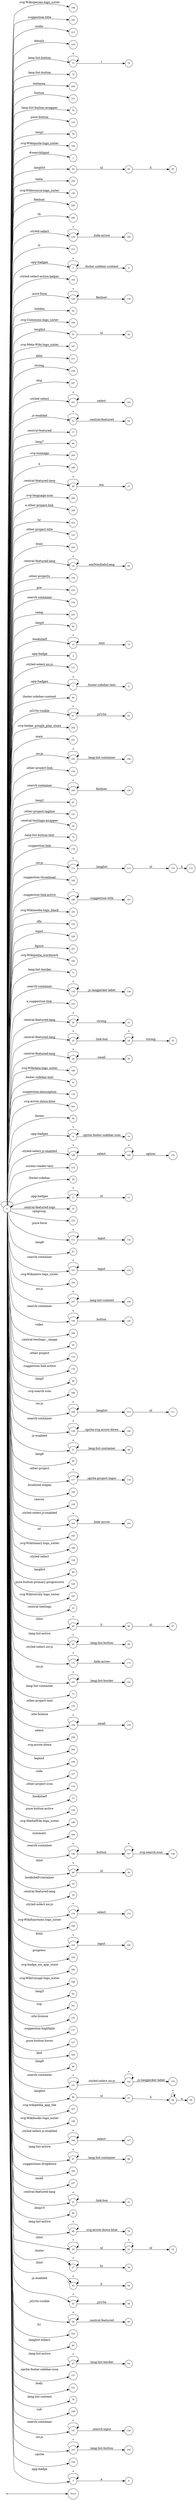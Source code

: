 digraph NFA {
  rankdir=LR;
  node [shape=circle, fontsize=10];
  __start [shape=point, label=""];
  __start -> None;
  51 [label="51"];
  196 [label="196"];
  183 [label="183"];
  212 [label="212"];
  218 [label="218"];
  73 [label="73"];
  72 [label="72"];
  244 [label="244"];
  215 [label="215"];
  76 [label="76"];
  125 [label="125"];
  22 [label="22"];
  79 [label="79"];
  15 [label="15"];
  136 [label="136"];
  194 [label="194"];
  1 [label="1"];
  93 [label="93"];
  242 [label="242"];
  195 [label="195"];
  111 [label="111"];
  220 [label="220"];
  245 [label="245"];
  159 [label="159"];
  213 [label="213"];
  5 [label="5"];
  163 [label="163"];
  129 [label="129"];
  42 [label="42"];
  60 [label="60"];
  114 [label="114"];
  185 [label="185"];
  6 [label="6"];
  91 [label="91"];
  187 [label="187"];
  211 [label="211"];
  238 [label="238"];
  24 [label="24"];
  25 [label="25"];
  97 [label="97"];
  130 [label="130"];
  227 [label="227"];
  161 [label="161"];
  143 [label="143"];
  47 [label="47"];
  53 [label="53"];
  17 [label="17"];
  86 [label="86"];
  102 [label="102"];
  132 [label="132"];
  205 [label="205"];
  108 [label="108"];
  8 [label="8"];
  160 [label="160"];
  208 [label="208"];
  26 [label="26"];
  74 [label="74"];
  204 [label="204"];
  209 [label="209"];
  223 [label="223"];
  70 [label="70"];
  123 [label="123"];
  44 [label="44"];
  224 [label="224"];
  19 [label="19"];
  124 [label="124"];
  233 [label="233"];
  134 [label="134"];
  64 [label="64"];
  235 [label="235"];
  83 [label="83"];
  14 [label="14"];
  2 [label="2"];
  171 [label="171"];
  7 [label="7"];
  40 [label="40"];
  61 [label="61"];
  202 [label="202"];
  231 [label="231"];
  10 [label="10"];
  38 [label="38"];
  105 [label="105"];
  120 [label="120"];
  149 [label="149"];
  95 [label="95"];
  81 [label="81"];
  121 [label="121"];
  34 [label="34"];
  75 [label="75"];
  178 [label="178"];
  112 [label="112"];
  182 [label="182"];
  27 [label="27"];
  31 [label="31"];
  104 [label="104"];
  180 [label="180"];
  191 [label="191"];
  219 [label="219"];
  148 [label="148"];
  228 [label="228"];
  221 [label="221"];
  46 [label="46"];
  68 [label="68"];
  193 [label="193"];
  106 [label="106"];
  71 [label="71"];
  135 [label="135"];
  210 [label="210"];
  58 [label="58"];
  118 [label="118"];
  30 [label="30"];
  49 [label="49"];
  23 [label="23"];
  28 [label="28"];
  150 [label="150"];
  189 [label="189"];
  41 [label="41"];
  176 [label="176"];
  29 [label="29"];
  201 [label="201"];
  36 [label="36"];
  9 [label="9"];
  168 [label="168"];
  133 [label="133"];
  39 [label="39"];
  11 [label="11"];
  32 [label="32"];
  232 [label="232"];
  131 [label="131"];
  152 [label="152"];
  87 [label="87"];
  151 [label="151"];
  192 [label="192"];
  107 [label="107"];
  144 [label="144"];
  12 [label="12"];
  246 [label="246"];
  35 [label="35"];
  116 [label="116"];
  179 [label="179"];
  226 [label="226"];
  52 [label="52"];
  84 [label="84"];
  206 [label="206"];
  109 [label="109"];
  139 [label="139"];
  57 [label="57"];
  85 [label="85"];
  117 [label="117"];
  100 [label="100"];
  216 [label="216"];
  164 [label="164"];
  243 [label="243"];
  199 [label="199"];
  158 [label="158"];
  89 [label="89"];
  128 [label="128"];
  197 [label="197"];
  33 [label="33"];
  110 [label="110"];
  45 [label="45"];
  65 [label="65"];
  172 [label="172"];
  101 [label="101"];
  175 [label="175"];
  77 [label="77"];
  92 [label="92"];
  122 [label="122"];
  154 [label="154"];
  0 [label="0"];
  236 [label="236"];
  200 [label="200"];
  230 [label="230"];
  217 [label="217"];
  119 [label="119"];
  13 [label="13"];
  126 [label="126"];
  170 [label="170"];
  186 [label="186"];
  98 [label="98"];
  240 [label="240"];
  146 [label="146"];
  48 [label="48"];
  16 [label="16"];
  18 [label="18"];
  62 [label="62"];
  56 [label="56"];
  174 [label="174"];
  190 [label="190"];
  225 [label="225"];
  234 [label="234"];
  203 [label="203"];
  198 [label="198"];
  82 [label="82"];
  241 [label="241"];
  153 [label="153"];
  177 [label="177"];
  127 [label="127"];
  229 [label="229"];
  169 [label="169"];
  88 [label="88"];
  99 [label="99"];
  155 [label="155"];
  141 [label="141"];
  96 [label="96"];
  207 [label="207"];
  181 [label="181"];
  188 [label="188"];
  140 [label="140"];
  166 [label="166"];
  67 [label="67"];
  184 [label="184"];
  237 [label="237"];
  21 [label="21"];
  80 [label="80"];
  20 [label="20"];
  115 [label="115"];
  165 [label="165"];
  69 [label="69"];
  50 [label="50"];
  37 [label="37"];
  43 [label="43"];
  55 [label="55"];
  54 [label="54"];
  59 [label="59"];
  173 [label="173"];
  142 [label="142"];
  145 [label="145"];
  162 [label="162"];
  222 [label="222"];
  4 [label="4"];
  90 [label="90"];
  63 [label="63"];
  157 [label="157"];
  138 [label="138"];
  214 [label="214"];
  78 [label="78"];
  66 [label="66"];
  113 [label="113"];
  94 [label="94"];
  239 [label="239"];
  147 [label="147"];
  167 [label="167"];
  137 [label="137"];
  103 [label="103"];
  156 [label="156"];
  3 [label="3"];
  { node [shape=doublecircle]; 1 2 4 6 8 10 12 13 15 16 17 18 20 22 25 27 29 31 32 33 34 35 36 38 39 40 41 42 44 47 49 52 54 56 58 60 62 64 66 68 70 71 72 74 75 76 77 78 79 80 81 82 83 84 85 86 87 88 89 90 92 95 99 100 102 104 106 108 111 115 116 118 119 120 121 122 123 124 125 126 127 128 130 132 133 134 136 138 140 143 145 148 150 152 153 155 156 157 158 160 162 163 165 167 170 171 173 175 176 177 178 179 181 182 183 184 185 186 187 188 189 190 191 192 193 194 195 196 197 198 199 200 201 202 203 204 205 206 207 208 209 210 211 212 213 214 215 216 217 218 219 220 221 222 223 224 226 227 228 229 230 231 232 233 234 235 236 237 238 239 240 241 242 243 244 245 246 }
  0 -> 0 [label="*"];
  0 -> 1 [label="#searchInput"];
  0 -> 2 [label=".app-badge"];
  0 -> 3 [label=".app-badge"];
  3 -> 3 [label="*"];
  3 -> 4 [label="a"];
  0 -> 5 [label=".app-badges"];
  5 -> 5 [label="*"];
  5 -> 6 [label=".footer-sidebar-content"];
  0 -> 7 [label=".app-badges"];
  7 -> 7 [label="*"];
  7 -> 8 [label=".footer-sidebar-text"];
  0 -> 9 [label=".app-badges"];
  9 -> 9 [label="*"];
  9 -> 10 [label=".sprite.footer-sidebar-icon"];
  0 -> 11 [label=".app-badges"];
  11 -> 11 [label="*"];
  11 -> 12 [label="ul"];
  0 -> 13 [label=".bookshelf"];
  0 -> 14 [label=".bookshelf"];
  14 -> 14 [label="*"];
  14 -> 15 [label=".text"];
  0 -> 16 [label=".bookshelf-container"];
  0 -> 17 [label=".central-featured"];
  0 -> 18 [label=".central-featured-lang"];
  0 -> 19 [label=".central-featured-lang"];
  19 -> 19 [label="*"];
  19 -> 20 [label=".emNonItalicLang"];
  0 -> 21 [label=".central-featured-lang"];
  21 -> 21 [label="*"];
  21 -> 22 [label=".link-box"];
  0 -> 23 [label=".central-featured-lang"];
  23 -> 23 [label="*"];
  23 -> 24 [label=".link-box"];
  24 -> 24 [label="*"];
  24 -> 25 [label="strong"];
  0 -> 26 [label=".central-featured-lang"];
  26 -> 26 [label="*"];
  26 -> 27 [label="em"];
  0 -> 28 [label=".central-featured-lang"];
  28 -> 28 [label="*"];
  28 -> 29 [label="small"];
  0 -> 30 [label=".central-featured-lang"];
  30 -> 30 [label="*"];
  30 -> 31 [label="strong"];
  0 -> 32 [label=".central-featured-logo"];
  0 -> 33 [label=".central-textlogo"];
  0 -> 34 [label=".central-textlogo-wrapper"];
  0 -> 35 [label=".central-textlogo__image"];
  0 -> 36 [label=".footer"];
  0 -> 37 [label=".footer"];
  37 -> 37 [label="*"];
  37 -> 38 [label="hr"];
  0 -> 39 [label=".footer-sidebar"];
  0 -> 40 [label=".footer-sidebar-content"];
  0 -> 41 [label=".footer-sidebar-text"];
  0 -> 42 [label=".hidden"];
  0 -> 43 [label=".hlist"];
  43 -> 43 [label="*"];
  43 -> 44 [label="li"];
  0 -> 45 [label=".hlist"];
  45 -> 45 [label="*"];
  45 -> 46 [label="li"];
  46 -> 47 [label="ul"];
  0 -> 48 [label=".hlist"];
  48 -> 48 [label="*"];
  48 -> 49 [label="ul"];
  0 -> 50 [label=".hlist"];
  50 -> 50 [label="*"];
  50 -> 51 [label="ul"];
  51 -> 51 [label="*"];
  51 -> 52 [label="ul"];
  0 -> 53 [label=".js-enabled"];
  53 -> 53 [label="*"];
  53 -> 54 [label=".central-featured"];
  0 -> 55 [label=".js-enabled"];
  55 -> 55 [label="*"];
  55 -> 56 [label=".jsl10n"];
  0 -> 57 [label=".js-enabled"];
  57 -> 57 [label="*"];
  57 -> 58 [label=".lang-list-container"];
  0 -> 59 [label=".jsl10n-visible"];
  59 -> 59 [label="*"];
  59 -> 60 [label=".central-featured"];
  0 -> 61 [label=".jsl10n-visible"];
  61 -> 61 [label="*"];
  61 -> 62 [label=".jsl10n"];
  0 -> 63 [label=".lang-list-active"];
  63 -> 63 [label="*"];
  63 -> 64 [label=".lang-list-border"];
  0 -> 65 [label=".lang-list-active"];
  65 -> 65 [label="*"];
  65 -> 66 [label=".lang-list-button"];
  0 -> 67 [label=".lang-list-active"];
  67 -> 67 [label="*"];
  67 -> 68 [label=".lang-list-container"];
  0 -> 69 [label=".lang-list-active"];
  69 -> 69 [label="*"];
  69 -> 70 [label=".svg-arrow-down-blue"];
  0 -> 71 [label=".lang-list-border"];
  0 -> 72 [label=".lang-list-button"];
  0 -> 73 [label=".lang-list-button"];
  73 -> 73 [label="*"];
  73 -> 74 [label="i"];
  0 -> 75 [label=".lang-list-button-text"];
  0 -> 76 [label=".lang-list-button-wrapper"];
  0 -> 77 [label=".lang-list-container"];
  0 -> 78 [label=".lang-list-content"];
  0 -> 79 [label=".lang1"];
  0 -> 80 [label=".lang10"];
  0 -> 81 [label=".lang2"];
  0 -> 82 [label=".lang3"];
  0 -> 83 [label=".lang4"];
  0 -> 84 [label=".lang5"];
  0 -> 85 [label=".lang6"];
  0 -> 86 [label=".lang7"];
  0 -> 87 [label=".lang8"];
  0 -> 88 [label=".lang9"];
  0 -> 89 [label=".langlist"];
  0 -> 90 [label=".langlist-others"];
  0 -> 91 [label=".langlist"];
  91 -> 92 [label="ul"];
  0 -> 93 [label=".langlist"];
  93 -> 94 [label="ul"];
  94 -> 95 [label="li"];
  0 -> 96 [label=".langlist"];
  96 -> 97 [label="ul"];
  97 -> 98 [label="li"];
  98 -> 98 [label="*"];
  98 -> 99 [label="a"];
  0 -> 100 [label=".localized-slogan"];
  0 -> 101 [label=".no-js"];
  101 -> 101 [label="*"];
  101 -> 102 [label=".lang-list-border"];
  0 -> 103 [label=".no-js"];
  103 -> 103 [label="*"];
  103 -> 104 [label=".lang-list-button"];
  0 -> 105 [label=".no-js"];
  105 -> 105 [label="*"];
  105 -> 106 [label=".lang-list-container"];
  0 -> 107 [label=".no-js"];
  107 -> 107 [label="*"];
  107 -> 108 [label=".lang-list-content"];
  0 -> 109 [label=".no-js"];
  109 -> 109 [label="*"];
  109 -> 110 [label=".langlist"];
  110 -> 111 [label="ul"];
  0 -> 112 [label=".no-js"];
  112 -> 112 [label="*"];
  112 -> 113 [label=".langlist"];
  113 -> 114 [label="ul"];
  114 -> 115 [label="li"];
  0 -> 116 [label=".other-project"];
  0 -> 117 [label=".other-project"];
  117 -> 117 [label="*"];
  117 -> 118 [label=".sprite-project-logos"];
  0 -> 119 [label=".other-project-icon"];
  0 -> 120 [label=".other-project-link"];
  0 -> 121 [label=".other-project-tagline"];
  0 -> 122 [label=".other-project-text"];
  0 -> 123 [label=".other-project-title"];
  0 -> 124 [label=".other-projects"];
  0 -> 125 [label=".pure-button"];
  0 -> 126 [label=".pure-button-active"];
  0 -> 127 [label=".pure-button-hover"];
  0 -> 128 [label=".pure-button-primary-progressive"];
  0 -> 129 [label=".pure-form"];
  129 -> 129 [label="*"];
  129 -> 130 [label="fieldset"];
  0 -> 131 [label=".pure-form"];
  131 -> 131 [label="*"];
  131 -> 132 [label="input"];
  0 -> 133 [label=".screen-reader-text"];
  0 -> 134 [label=".search-container"];
  0 -> 135 [label=".search-container"];
  135 -> 135 [label="*"];
  135 -> 136 [label=".js-langpicker-label"];
  0 -> 137 [label=".search-container"];
  137 -> 137 [label="*"];
  137 -> 138 [label=".search-input"];
  0 -> 139 [label=".search-container"];
  139 -> 139 [label="*"];
  139 -> 140 [label=".sprite.svg-arrow-down"];
  0 -> 141 [label=".search-container"];
  141 -> 141 [label="*"];
  141 -> 142 [label=".styled-select.no-js"];
  142 -> 142 [label="*"];
  142 -> 143 [label=".js-langpicker-label"];
  0 -> 144 [label=".search-container"];
  144 -> 144 [label="*"];
  144 -> 145 [label="button"];
  0 -> 146 [label=".search-container"];
  146 -> 146 [label="*"];
  146 -> 147 [label="button"];
  147 -> 147 [label="*"];
  147 -> 148 [label=".svg-search-icon"];
  0 -> 149 [label=".search-container"];
  149 -> 149 [label="*"];
  149 -> 150 [label="fieldset"];
  0 -> 151 [label=".search-container"];
  151 -> 151 [label="*"];
  151 -> 152 [label="input"];
  0 -> 153 [label=".site-license"];
  0 -> 154 [label=".site-license"];
  154 -> 154 [label="*"];
  154 -> 155 [label="small"];
  0 -> 156 [label=".sprite"];
  0 -> 157 [label=".sprite.footer-sidebar-icon"];
  0 -> 158 [label=".styled-select"];
  0 -> 159 [label=".styled-select"];
  159 -> 159 [label="*"];
  159 -> 160 [label=".hide-arrow"];
  0 -> 161 [label=".styled-select"];
  161 -> 161 [label="*"];
  161 -> 162 [label="select"];
  0 -> 163 [label=".styled-select-active-helper"];
  0 -> 164 [label=".styled-select.js-enabled"];
  164 -> 164 [label="*"];
  164 -> 165 [label=".hide-arrow"];
  0 -> 166 [label=".styled-select.js-enabled"];
  166 -> 166 [label="*"];
  166 -> 167 [label="select"];
  0 -> 168 [label=".styled-select.js-enabled"];
  168 -> 168 [label="*"];
  168 -> 169 [label="select"];
  169 -> 169 [label="*"];
  169 -> 170 [label="option"];
  0 -> 171 [label=".styled-select.no-js"];
  0 -> 172 [label=".styled-select.no-js"];
  172 -> 172 [label="*"];
  172 -> 173 [label=".hide-arrow"];
  0 -> 174 [label=".styled-select.no-js"];
  174 -> 174 [label="*"];
  174 -> 175 [label="select"];
  0 -> 176 [label=".suggestion-description"];
  0 -> 177 [label=".suggestion-highlight"];
  0 -> 178 [label=".suggestion-link"];
  0 -> 179 [label=".suggestion-link.active"];
  0 -> 180 [label=".suggestion-link.active"];
  180 -> 180 [label="*"];
  180 -> 181 [label=".suggestion-title"];
  0 -> 182 [label=".suggestion-thumbnail"];
  0 -> 183 [label=".suggestion-title"];
  0 -> 184 [label=".suggestions-dropdown"];
  0 -> 185 [label=".svg-Commons-logo_sister"];
  0 -> 186 [label=".svg-MediaWiki-logo_sister"];
  0 -> 187 [label=".svg-Meta-Wiki-logo_sister"];
  0 -> 188 [label=".svg-Wikibooks-logo_sister"];
  0 -> 189 [label=".svg-Wikidata-logo_sister"];
  0 -> 190 [label=".svg-Wikifunctions-logo_sister"];
  0 -> 191 [label=".svg-Wikimedia-logo_black"];
  0 -> 192 [label=".svg-Wikinews-logo_sister"];
  0 -> 193 [label=".svg-Wikipedia_wordmark"];
  0 -> 194 [label=".svg-Wikiquote-logo_sister"];
  0 -> 195 [label=".svg-Wikisource-logo_sister"];
  0 -> 196 [label=".svg-Wikispecies-logo_sister"];
  0 -> 197 [label=".svg-Wikiversity-logo_sister"];
  0 -> 198 [label=".svg-Wikivoyage-logo_sister"];
  0 -> 199 [label=".svg-Wiktionary-logo_sister"];
  0 -> 200 [label=".svg-arrow-down"];
  0 -> 201 [label=".svg-arrow-down-blue"];
  0 -> 202 [label=".svg-badge_google_play_store"];
  0 -> 203 [label=".svg-badge_ios_app_store"];
  0 -> 204 [label=".svg-language-icon"];
  0 -> 205 [label=".svg-noimage"];
  0 -> 206 [label=".svg-search-icon"];
  0 -> 207 [label=".svg-wikipedia_app_tile"];
  0 -> 208 [label="a"];
  0 -> 209 [label="a.other-project-link"];
  0 -> 210 [label="a.suggestion-link"];
  0 -> 211 [label="abbr"];
  0 -> 212 [label="audio"];
  0 -> 213 [label="b"];
  0 -> 214 [label="body"];
  0 -> 215 [label="button"];
  0 -> 216 [label="canvas"];
  0 -> 217 [label="code"];
  0 -> 218 [label="details"];
  0 -> 219 [label="dfn"];
  0 -> 220 [label="fieldset"];
  0 -> 221 [label="figure"];
  0 -> 222 [label="h1"];
  0 -> 223 [label="hr"];
  0 -> 224 [label="html"];
  0 -> 225 [label="html"];
  225 -> 225 [label="*"];
  225 -> 226 [label="input"];
  0 -> 227 [label="img"];
  0 -> 228 [label="input"];
  0 -> 229 [label="kbd"];
  0 -> 230 [label="legend"];
  0 -> 231 [label="main"];
  0 -> 232 [label="optgroup"];
  0 -> 233 [label="pre"];
  0 -> 234 [label="progress"];
  0 -> 235 [label="samp"];
  0 -> 236 [label="select"];
  0 -> 237 [label="small"];
  0 -> 238 [label="strong"];
  0 -> 239 [label="sub"];
  0 -> 240 [label="summary"];
  0 -> 241 [label="sup"];
  0 -> 242 [label="table"];
  0 -> 243 [label="td"];
  0 -> 244 [label="textarea"];
  0 -> 245 [label="th"];
  0 -> 246 [label="video"];
}
